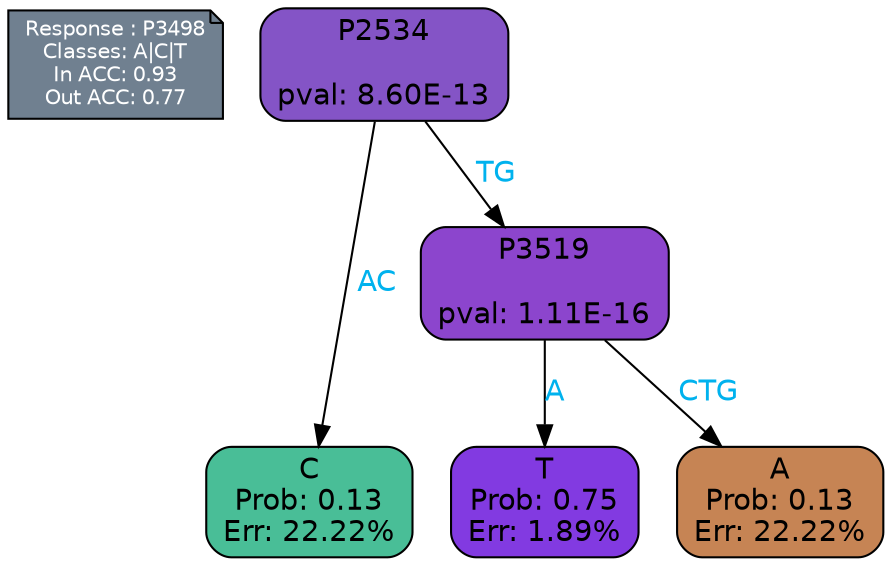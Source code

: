 digraph Tree {
node [shape=box, style="filled, rounded", color="black", fontname=helvetica] ;
graph [ranksep=equally, splines=polylines, bgcolor=transparent, dpi=600] ;
edge [fontname=helvetica] ;
LEGEND [label="Response : P3498
Classes: A|C|T
In ACC: 0.93
Out ACC: 0.77
",shape=note,align=left,style=filled,fillcolor="slategray",fontcolor="white",fontsize=10];1 [label="P2534

pval: 8.60E-13", fillcolor="#8454c6"] ;
2 [label="C
Prob: 0.13
Err: 22.22%", fillcolor="#49be97"] ;
3 [label="P3519

pval: 1.11E-16", fillcolor="#8c45cd"] ;
4 [label="T
Prob: 0.75
Err: 1.89%", fillcolor="#823ae1"] ;
5 [label="A
Prob: 0.13
Err: 22.22%", fillcolor="#c68454"] ;
1 -> 2 [label="AC",fontcolor=deepskyblue2] ;
1 -> 3 [label="TG",fontcolor=deepskyblue2] ;
3 -> 4 [label="A",fontcolor=deepskyblue2] ;
3 -> 5 [label="CTG",fontcolor=deepskyblue2] ;
{rank = same; 2;4;5;}{rank = same; LEGEND;1;}}